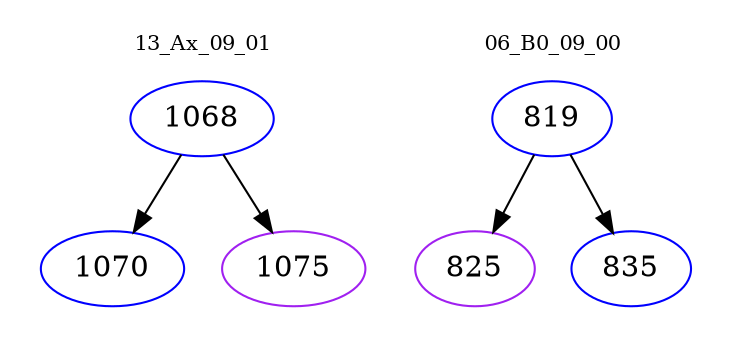 digraph{
subgraph cluster_0 {
color = white
label = "13_Ax_09_01";
fontsize=10;
T0_1068 [label="1068", color="blue"]
T0_1068 -> T0_1070 [color="black"]
T0_1070 [label="1070", color="blue"]
T0_1068 -> T0_1075 [color="black"]
T0_1075 [label="1075", color="purple"]
}
subgraph cluster_1 {
color = white
label = "06_B0_09_00";
fontsize=10;
T1_819 [label="819", color="blue"]
T1_819 -> T1_825 [color="black"]
T1_825 [label="825", color="purple"]
T1_819 -> T1_835 [color="black"]
T1_835 [label="835", color="blue"]
}
}
